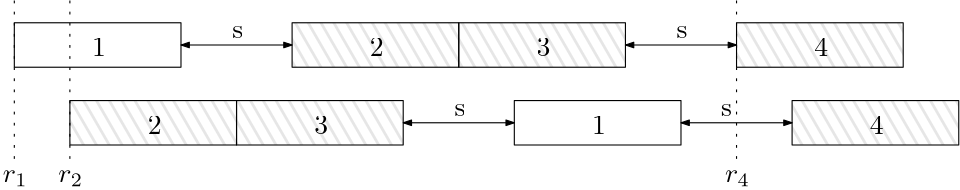 <?xml version="1.0"?>
<!DOCTYPE ipe SYSTEM "ipe.dtd">
<ipe version="70218" creator="Ipe 7.2.24">
<info created="D:20231023150322" modified="D:20231207143904"/>
<ipestyle name="basic">
<symbol name="arrow/arc(spx)">
<path stroke="sym-stroke" fill="sym-stroke" pen="sym-pen">
0 0 m
-1 0.333 l
-1 -0.333 l
h
</path>
</symbol>
<symbol name="arrow/farc(spx)">
<path stroke="sym-stroke" fill="white" pen="sym-pen">
0 0 m
-1 0.333 l
-1 -0.333 l
h
</path>
</symbol>
<symbol name="arrow/ptarc(spx)">
<path stroke="sym-stroke" fill="sym-stroke" pen="sym-pen">
0 0 m
-1 0.333 l
-0.8 0 l
-1 -0.333 l
h
</path>
</symbol>
<symbol name="arrow/fptarc(spx)">
<path stroke="sym-stroke" fill="white" pen="sym-pen">
0 0 m
-1 0.333 l
-0.8 0 l
-1 -0.333 l
h
</path>
</symbol>
<symbol name="mark/circle(sx)" transformations="translations">
<path fill="sym-stroke">
0.6 0 0 0.6 0 0 e
0.4 0 0 0.4 0 0 e
</path>
</symbol>
<symbol name="mark/disk(sx)" transformations="translations">
<path fill="sym-stroke">
0.6 0 0 0.6 0 0 e
</path>
</symbol>
<symbol name="mark/fdisk(sfx)" transformations="translations">
<group>
<path fill="sym-fill">
0.5 0 0 0.5 0 0 e
</path>
<path fill="sym-stroke" fillrule="eofill">
0.6 0 0 0.6 0 0 e
0.4 0 0 0.4 0 0 e
</path>
</group>
</symbol>
<symbol name="mark/box(sx)" transformations="translations">
<path fill="sym-stroke" fillrule="eofill">
-0.6 -0.6 m
0.6 -0.6 l
0.6 0.6 l
-0.6 0.6 l
h
-0.4 -0.4 m
0.4 -0.4 l
0.4 0.4 l
-0.4 0.4 l
h
</path>
</symbol>
<symbol name="mark/square(sx)" transformations="translations">
<path fill="sym-stroke">
-0.6 -0.6 m
0.6 -0.6 l
0.6 0.6 l
-0.6 0.6 l
h
</path>
</symbol>
<symbol name="mark/fsquare(sfx)" transformations="translations">
<group>
<path fill="sym-fill">
-0.5 -0.5 m
0.5 -0.5 l
0.5 0.5 l
-0.5 0.5 l
h
</path>
<path fill="sym-stroke" fillrule="eofill">
-0.6 -0.6 m
0.6 -0.6 l
0.6 0.6 l
-0.6 0.6 l
h
-0.4 -0.4 m
0.4 -0.4 l
0.4 0.4 l
-0.4 0.4 l
h
</path>
</group>
</symbol>
<symbol name="mark/cross(sx)" transformations="translations">
<group>
<path fill="sym-stroke">
-0.43 -0.57 m
0.57 0.43 l
0.43 0.57 l
-0.57 -0.43 l
h
</path>
<path fill="sym-stroke">
-0.43 0.57 m
0.57 -0.43 l
0.43 -0.57 l
-0.57 0.43 l
h
</path>
</group>
</symbol>
<symbol name="arrow/fnormal(spx)">
<path stroke="sym-stroke" fill="white" pen="sym-pen">
0 0 m
-1 0.333 l
-1 -0.333 l
h
</path>
</symbol>
<symbol name="arrow/pointed(spx)">
<path stroke="sym-stroke" fill="sym-stroke" pen="sym-pen">
0 0 m
-1 0.333 l
-0.8 0 l
-1 -0.333 l
h
</path>
</symbol>
<symbol name="arrow/fpointed(spx)">
<path stroke="sym-stroke" fill="white" pen="sym-pen">
0 0 m
-1 0.333 l
-0.8 0 l
-1 -0.333 l
h
</path>
</symbol>
<symbol name="arrow/linear(spx)">
<path stroke="sym-stroke" pen="sym-pen">
-1 0.333 m
0 0 l
-1 -0.333 l
</path>
</symbol>
<symbol name="arrow/fdouble(spx)">
<path stroke="sym-stroke" fill="white" pen="sym-pen">
0 0 m
-1 0.333 l
-1 -0.333 l
h
-1 0 m
-2 0.333 l
-2 -0.333 l
h
</path>
</symbol>
<symbol name="arrow/double(spx)">
<path stroke="sym-stroke" fill="sym-stroke" pen="sym-pen">
0 0 m
-1 0.333 l
-1 -0.333 l
h
-1 0 m
-2 0.333 l
-2 -0.333 l
h
</path>
</symbol>
<symbol name="arrow/mid-normal(spx)">
<path stroke="sym-stroke" fill="sym-stroke" pen="sym-pen">
0.5 0 m
-0.5 0.333 l
-0.5 -0.333 l
h
</path>
</symbol>
<symbol name="arrow/mid-fnormal(spx)">
<path stroke="sym-stroke" fill="white" pen="sym-pen">
0.5 0 m
-0.5 0.333 l
-0.5 -0.333 l
h
</path>
</symbol>
<symbol name="arrow/mid-pointed(spx)">
<path stroke="sym-stroke" fill="sym-stroke" pen="sym-pen">
0.5 0 m
-0.5 0.333 l
-0.3 0 l
-0.5 -0.333 l
h
</path>
</symbol>
<symbol name="arrow/mid-fpointed(spx)">
<path stroke="sym-stroke" fill="white" pen="sym-pen">
0.5 0 m
-0.5 0.333 l
-0.3 0 l
-0.5 -0.333 l
h
</path>
</symbol>
<symbol name="arrow/mid-double(spx)">
<path stroke="sym-stroke" fill="sym-stroke" pen="sym-pen">
1 0 m
0 0.333 l
0 -0.333 l
h
0 0 m
-1 0.333 l
-1 -0.333 l
h
</path>
</symbol>
<symbol name="arrow/mid-fdouble(spx)">
<path stroke="sym-stroke" fill="white" pen="sym-pen">
1 0 m
0 0.333 l
0 -0.333 l
h
0 0 m
-1 0.333 l
-1 -0.333 l
h
</path>
</symbol>
<anglesize name="22.5 deg" value="22.5"/>
<anglesize name="30 deg" value="30"/>
<anglesize name="45 deg" value="45"/>
<anglesize name="60 deg" value="60"/>
<anglesize name="90 deg" value="90"/>
<arrowsize name="large" value="10"/>
<arrowsize name="small" value="5"/>
<arrowsize name="tiny" value="3"/>
<color name="blue" value="0 0 1"/>
<color name="brown" value="0.647 0.165 0.165"/>
<color name="darkblue" value="0 0 0.545"/>
<color name="darkcyan" value="0 0.545 0.545"/>
<color name="darkgray" value="0.663"/>
<color name="darkgreen" value="0 0.392 0"/>
<color name="darkmagenta" value="0.545 0 0.545"/>
<color name="darkorange" value="1 0.549 0"/>
<color name="darkred" value="0.545 0 0"/>
<color name="gold" value="1 0.843 0"/>
<color name="gray" value="0.745"/>
<color name="green" value="0 1 0"/>
<color name="lightblue" value="0.678 0.847 0.902"/>
<color name="lightcyan" value="0.878 1 1"/>
<color name="lightgray" value="0.827"/>
<color name="lightgreen" value="0.565 0.933 0.565"/>
<color name="lightyellow" value="1 1 0.878"/>
<color name="navy" value="0 0 0.502"/>
<color name="orange" value="1 0.647 0"/>
<color name="pink" value="1 0.753 0.796"/>
<color name="purple" value="0.627 0.125 0.941"/>
<color name="red" value="1 0 0"/>
<color name="seagreen" value="0.18 0.545 0.341"/>
<color name="turquoise" value="0.251 0.878 0.816"/>
<color name="violet" value="0.933 0.51 0.933"/>
<color name="yellow" value="1 1 0"/>
<dashstyle name="dash dot dotted" value="[4 2 1 2 1 2] 0"/>
<dashstyle name="dash dotted" value="[4 2 1 2] 0"/>
<dashstyle name="dashed" value="[4] 0"/>
<dashstyle name="dotted" value="[1 3] 0"/>
<gridsize name="10 pts (~3.5 mm)" value="10"/>
<gridsize name="14 pts (~5 mm)" value="14"/>
<gridsize name="16 pts (~6 mm)" value="16"/>
<gridsize name="20 pts (~7 mm)" value="20"/>
<gridsize name="28 pts (~10 mm)" value="28"/>
<gridsize name="32 pts (~12 mm)" value="32"/>
<gridsize name="4 pts" value="4"/>
<gridsize name="56 pts (~20 mm)" value="56"/>
<gridsize name="8 pts (~3 mm)" value="8"/>
<opacity name="10%" value="0.1"/>
<opacity name="30%" value="0.3"/>
<opacity name="50%" value="0.5"/>
<opacity name="75%" value="0.75"/>
<pen name="fat" value="1.2"/>
<pen name="heavier" value="0.8"/>
<pen name="ultrafat" value="2"/>
<symbolsize name="large" value="5"/>
<symbolsize name="small" value="2"/>
<symbolsize name="tiny" value="1.1"/>
<textsize name="Huge" value="\Huge"/>
<textsize name="LARGE" value="\LARGE"/>
<textsize name="Large" value="\Large"/>
<textsize name="footnote" value="\footnotesize"/>
<textsize name="huge" value="\huge"/>
<textsize name="large" value="\large"/>
<textsize name="small" value="\small"/>
<textsize name="tiny" value="\tiny"/>
<textstyle name="center" begin="\begin{center}" end="\end{center}"/>
<textstyle name="item" begin="\begin{itemize}\item{}" end="\end{itemize}"/>
<textstyle name="itemize" begin="\begin{itemize}" end="\end{itemize}"/>
<tiling name="falling" angle="-60" step="4" width="1"/>
<tiling name="rising" angle="30" step="4" width="1"/>
</ipestyle>
<page>
<layer name="alpha"/>
<view layers="alpha" active="alpha"/>
<text layer="alpha" matrix="1 0 0 1 16 -16" transformations="translations" pos="80 720" stroke="black" type="label" width="4.981" height="6.42" depth="0" valign="baseline">1</text>
<path stroke="black">
68 716 m
68 700 l
128 700 l
128 716 l
h
</path>
<text matrix="1 0 0 1 116 -16" transformations="translations" pos="80 720" stroke="black" type="label" width="4.981" height="6.42" depth="0" valign="baseline">2</text>
<path matrix="1 0 0 1 100 0" stroke="black" fill="black" opacity="10%" stroke-opacity="opaque" tiling="falling">
68 716 m
68 700 l
128 700 l
128 716 l
h
</path>
<text matrix="1 0 0 1 176 -16" transformations="translations" pos="80 720" stroke="black" type="label" width="4.981" height="6.42" depth="0" valign="baseline">3</text>
<path matrix="1 0 0 1 160 0" stroke="black" fill="black" opacity="10%" stroke-opacity="opaque" tiling="falling">
68 716 m
68 700 l
128 700 l
128 716 l
h
</path>
<path stroke="black" arrow="normal/tiny" rarrow="normal/tiny">
128 708 m
168 708 l
</path>
<text matrix="1 0 0 1 6.42852 -1.52378" transformations="translations" pos="140 712" stroke="black" type="label" width="3.93" height="4.289" depth="0" valign="baseline">s</text>
<path stroke="black" dash="dotted">
68 724 m
68 664 l
</path>
<path stroke="black" dash="dotted">
88 724 m
88 664 l
</path>
<text matrix="1 0 0 1 36 -44" transformations="translations" pos="80 720" stroke="black" type="label" width="4.981" height="6.42" depth="0" valign="baseline">2</text>
<path matrix="1 0 0 1 20 -28" stroke="black" fill="black" opacity="10%" stroke-opacity="opaque" tiling="falling">
68 716 m
68 700 l
128 700 l
128 716 l
h
</path>
<text matrix="1 0 0 1 96 -44" transformations="translations" pos="80 720" stroke="black" type="label" width="4.981" height="6.42" depth="0" valign="baseline">3</text>
<path matrix="1 0 0 1 80 -28" stroke="black" fill="black" opacity="10%" stroke-opacity="opaque" tiling="falling">
68 716 m
68 700 l
128 700 l
128 716 l
h
</path>
<path matrix="1 0 0 1 80 -28" stroke="black" arrow="normal/tiny" rarrow="normal/tiny">
128 708 m
168 708 l
</path>
<text matrix="1 0 0 1 86.4285 -29.5238" transformations="translations" pos="140 712" stroke="black" type="label" width="3.93" height="4.289" depth="0" valign="baseline">s</text>
<text matrix="1 0 0 1 196 -44" transformations="translations" pos="80 720" stroke="black" type="label" width="4.981" height="6.42" depth="0" valign="baseline">1</text>
<path matrix="1 0 0 1 180 -28" stroke="black">
68 716 m
68 700 l
128 700 l
128 716 l
h
</path>
<text matrix="1 0 0 1 -0.154759 -1.39283" transformations="translations" pos="64 660" stroke="black" type="label" width="8.964" height="4.294" depth="1.49" valign="baseline" style="math">r_1</text>
<text matrix="1 0 0 1 -0.154759 -1.39283" transformations="translations" pos="84 660" stroke="black" type="label" width="8.964" height="4.294" depth="1.49" valign="baseline" style="math">r_2</text>
<path matrix="1 0 0 1 160 0" stroke="black" arrow="normal/tiny" rarrow="normal/tiny">
128 708 m
168 708 l
</path>
<text matrix="1 0 0 1 166.429 -1.52378" transformations="translations" pos="140 712" stroke="black" type="label" width="3.93" height="4.289" depth="0" valign="baseline">s</text>
<text matrix="1 0 0 1 276 -16" transformations="translations" pos="80 720" stroke="black" type="label" width="4.981" height="6.42" depth="0" valign="baseline">4</text>
<path matrix="1 0 0 1 260 0" stroke="black" fill="black" opacity="10%" stroke-opacity="opaque" tiling="falling">
68 716 m
68 700 l
128 700 l
128 716 l
h
</path>
<path matrix="1 0 0 1 180 -28" stroke="black" arrow="normal/tiny" rarrow="normal/tiny">
128 708 m
168 708 l
</path>
<text matrix="1 0 0 1 182.429 -29.5238" transformations="translations" pos="140 712" stroke="black" type="label" width="3.93" height="4.289" depth="0" valign="baseline">s</text>
<text matrix="1 0 0 1 296 -44" transformations="translations" pos="80 720" stroke="black" type="label" width="4.981" height="6.42" depth="0" valign="baseline">4</text>
<path matrix="1 0 0 1 280 -28" stroke="black" fill="black" opacity="10%" stroke-opacity="opaque" tiling="falling">
68 716 m
68 700 l
128 700 l
128 716 l
h
</path>
<path matrix="1 0 0 1 260 0" stroke="black" dash="dotted">
68 724 m
68 664 l
</path>
<text matrix="1 0 0 1 239.845 -1.39283" transformations="translations" pos="84 660" stroke="black" type="label" width="8.964" height="4.294" depth="1.49" valign="baseline" style="math">r_4</text>
</page>
</ipe>
